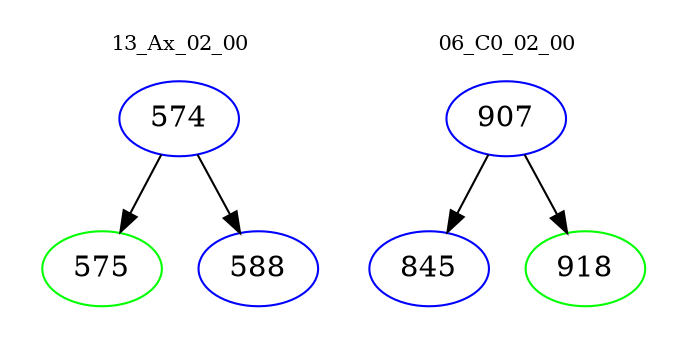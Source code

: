 digraph{
subgraph cluster_0 {
color = white
label = "13_Ax_02_00";
fontsize=10;
T0_574 [label="574", color="blue"]
T0_574 -> T0_575 [color="black"]
T0_575 [label="575", color="green"]
T0_574 -> T0_588 [color="black"]
T0_588 [label="588", color="blue"]
}
subgraph cluster_1 {
color = white
label = "06_C0_02_00";
fontsize=10;
T1_907 [label="907", color="blue"]
T1_907 -> T1_845 [color="black"]
T1_845 [label="845", color="blue"]
T1_907 -> T1_918 [color="black"]
T1_918 [label="918", color="green"]
}
}
